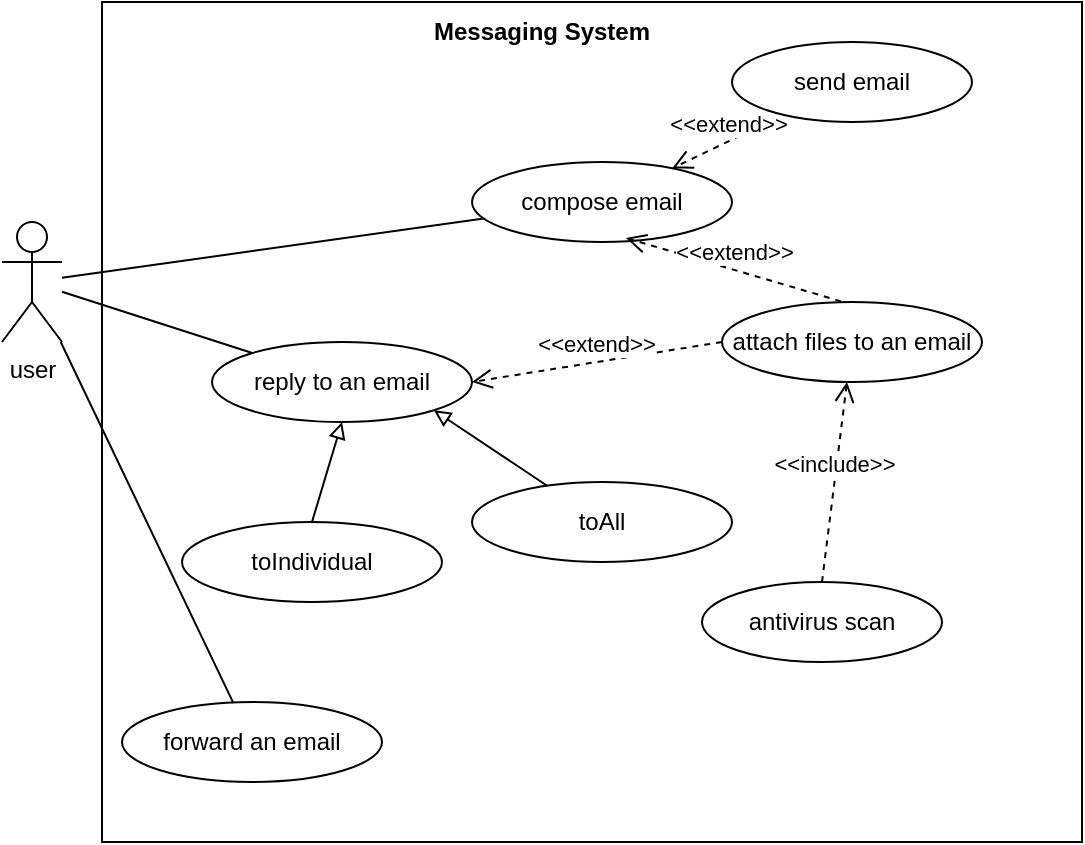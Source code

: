<mxfile version="28.1.2">
  <diagram name="Page-1" id="VUupfpJNlbURULNmI9s1">
    <mxGraphModel dx="588" dy="527" grid="1" gridSize="10" guides="1" tooltips="1" connect="1" arrows="1" fold="1" page="1" pageScale="1" pageWidth="850" pageHeight="1100" math="0" shadow="0">
      <root>
        <mxCell id="0" />
        <mxCell id="1" parent="0" />
        <mxCell id="63oyYGpp-a3GvrfUXpGr-17" value="" style="html=1;whiteSpace=wrap;" parent="1" vertex="1">
          <mxGeometry x="110" y="10" width="490" height="420" as="geometry" />
        </mxCell>
        <mxCell id="63oyYGpp-a3GvrfUXpGr-1" value="user" style="shape=umlActor;verticalLabelPosition=bottom;verticalAlign=top;html=1;outlineConnect=0;" parent="1" vertex="1">
          <mxGeometry x="60" y="120" width="30" height="60" as="geometry" />
        </mxCell>
        <mxCell id="63oyYGpp-a3GvrfUXpGr-2" value="" style="endArrow=none;html=1;rounded=0;" parent="1" source="63oyYGpp-a3GvrfUXpGr-1" target="63oyYGpp-a3GvrfUXpGr-4" edge="1">
          <mxGeometry width="50" height="50" relative="1" as="geometry">
            <mxPoint x="140" y="140" as="sourcePoint" />
            <mxPoint x="163.809" y="115.111" as="targetPoint" />
          </mxGeometry>
        </mxCell>
        <mxCell id="63oyYGpp-a3GvrfUXpGr-4" value="compose email" style="ellipse;whiteSpace=wrap;html=1;" parent="1" vertex="1">
          <mxGeometry x="295" y="90" width="130" height="40" as="geometry" />
        </mxCell>
        <mxCell id="63oyYGpp-a3GvrfUXpGr-5" value="" style="endArrow=none;html=1;rounded=0;" parent="1" source="63oyYGpp-a3GvrfUXpGr-1" target="63oyYGpp-a3GvrfUXpGr-6" edge="1">
          <mxGeometry width="50" height="50" relative="1" as="geometry">
            <mxPoint x="310" y="250" as="sourcePoint" />
            <mxPoint x="170" y="160" as="targetPoint" />
          </mxGeometry>
        </mxCell>
        <mxCell id="63oyYGpp-a3GvrfUXpGr-6" value="reply to an email" style="ellipse;whiteSpace=wrap;html=1;" parent="1" vertex="1">
          <mxGeometry x="165" y="180" width="130" height="40" as="geometry" />
        </mxCell>
        <mxCell id="63oyYGpp-a3GvrfUXpGr-8" value="&amp;lt;&amp;lt;extend&amp;gt;&amp;gt;" style="html=1;verticalAlign=bottom;endArrow=open;dashed=1;endSize=8;curved=0;rounded=0;" parent="1" source="63oyYGpp-a3GvrfUXpGr-10" target="63oyYGpp-a3GvrfUXpGr-4" edge="1">
          <mxGeometry relative="1" as="geometry">
            <mxPoint x="410" y="100" as="sourcePoint" />
            <mxPoint x="290" y="230" as="targetPoint" />
          </mxGeometry>
        </mxCell>
        <mxCell id="63oyYGpp-a3GvrfUXpGr-10" value="send email" style="ellipse;whiteSpace=wrap;html=1;" parent="1" vertex="1">
          <mxGeometry x="425" y="30" width="120" height="40" as="geometry" />
        </mxCell>
        <mxCell id="63oyYGpp-a3GvrfUXpGr-11" value="" style="endArrow=none;html=1;rounded=0;" parent="1" source="63oyYGpp-a3GvrfUXpGr-1" target="63oyYGpp-a3GvrfUXpGr-12" edge="1">
          <mxGeometry width="50" height="50" relative="1" as="geometry">
            <mxPoint x="70" y="149.998" as="sourcePoint" />
            <mxPoint x="265.773" y="202.9" as="targetPoint" />
          </mxGeometry>
        </mxCell>
        <mxCell id="63oyYGpp-a3GvrfUXpGr-12" value="forward an email" style="ellipse;whiteSpace=wrap;html=1;" parent="1" vertex="1">
          <mxGeometry x="120" y="360" width="130" height="40" as="geometry" />
        </mxCell>
        <mxCell id="63oyYGpp-a3GvrfUXpGr-14" value="attach files to an email" style="ellipse;whiteSpace=wrap;html=1;" parent="1" vertex="1">
          <mxGeometry x="420" y="160" width="130" height="40" as="geometry" />
        </mxCell>
        <mxCell id="63oyYGpp-a3GvrfUXpGr-15" value="&amp;lt;&amp;lt;include&amp;gt;&amp;gt;" style="html=1;verticalAlign=bottom;endArrow=open;dashed=1;endSize=8;curved=0;rounded=0;exitX=0.5;exitY=0;exitDx=0;exitDy=0;" parent="1" source="63oyYGpp-a3GvrfUXpGr-16" target="63oyYGpp-a3GvrfUXpGr-14" edge="1">
          <mxGeometry relative="1" as="geometry">
            <mxPoint x="410" y="250" as="sourcePoint" />
            <mxPoint x="270" y="230" as="targetPoint" />
          </mxGeometry>
        </mxCell>
        <mxCell id="63oyYGpp-a3GvrfUXpGr-16" value="antivirus scan" style="ellipse;whiteSpace=wrap;html=1;" parent="1" vertex="1">
          <mxGeometry x="410" y="300" width="120" height="40" as="geometry" />
        </mxCell>
        <mxCell id="63oyYGpp-a3GvrfUXpGr-18" value="Messaging System" style="text;html=1;align=center;verticalAlign=middle;whiteSpace=wrap;rounded=0;fontStyle=1" parent="1" vertex="1">
          <mxGeometry x="210" y="10" width="240" height="30" as="geometry" />
        </mxCell>
        <mxCell id="NOzGRzM6cERQv-P8ZT_T-1" value="&amp;lt;&amp;lt;extend&amp;gt;&amp;gt;" style="html=1;verticalAlign=bottom;endArrow=open;dashed=1;endSize=8;curved=0;rounded=0;entryX=0.592;entryY=0.95;entryDx=0;entryDy=0;entryPerimeter=0;exitX=0.458;exitY=-0.008;exitDx=0;exitDy=0;exitPerimeter=0;" edge="1" parent="1" source="63oyYGpp-a3GvrfUXpGr-14" target="63oyYGpp-a3GvrfUXpGr-4">
          <mxGeometry relative="1" as="geometry">
            <mxPoint x="440" y="170.5" as="sourcePoint" />
            <mxPoint x="312" y="159.5" as="targetPoint" />
          </mxGeometry>
        </mxCell>
        <mxCell id="NOzGRzM6cERQv-P8ZT_T-2" value="&amp;lt;&amp;lt;extend&amp;gt;&amp;gt;" style="html=1;verticalAlign=bottom;endArrow=open;dashed=1;endSize=8;curved=0;rounded=0;entryX=1;entryY=0.5;entryDx=0;entryDy=0;exitX=0;exitY=0.5;exitDx=0;exitDy=0;" edge="1" parent="1" source="63oyYGpp-a3GvrfUXpGr-14" target="63oyYGpp-a3GvrfUXpGr-6">
          <mxGeometry relative="1" as="geometry">
            <mxPoint x="398" y="312" as="sourcePoint" />
            <mxPoint x="290" y="200" as="targetPoint" />
          </mxGeometry>
        </mxCell>
        <mxCell id="NOzGRzM6cERQv-P8ZT_T-3" value="toAll" style="ellipse;whiteSpace=wrap;html=1;" vertex="1" parent="1">
          <mxGeometry x="295" y="250" width="130" height="40" as="geometry" />
        </mxCell>
        <mxCell id="NOzGRzM6cERQv-P8ZT_T-4" value="toIndividual" style="ellipse;whiteSpace=wrap;html=1;" vertex="1" parent="1">
          <mxGeometry x="150" y="270" width="130" height="40" as="geometry" />
        </mxCell>
        <mxCell id="NOzGRzM6cERQv-P8ZT_T-5" value="" style="endArrow=block;html=1;rounded=0;exitX=0.5;exitY=0;exitDx=0;exitDy=0;entryX=0.5;entryY=1;entryDx=0;entryDy=0;endFill=0;" edge="1" parent="1" source="NOzGRzM6cERQv-P8ZT_T-4" target="63oyYGpp-a3GvrfUXpGr-6">
          <mxGeometry width="50" height="50" relative="1" as="geometry">
            <mxPoint x="320" y="230" as="sourcePoint" />
            <mxPoint x="370" y="180" as="targetPoint" />
          </mxGeometry>
        </mxCell>
        <mxCell id="NOzGRzM6cERQv-P8ZT_T-6" value="" style="endArrow=block;html=1;rounded=0;entryX=1;entryY=1;entryDx=0;entryDy=0;endFill=0;" edge="1" parent="1" source="NOzGRzM6cERQv-P8ZT_T-3" target="63oyYGpp-a3GvrfUXpGr-6">
          <mxGeometry width="50" height="50" relative="1" as="geometry">
            <mxPoint x="240" y="260" as="sourcePoint" />
            <mxPoint x="255" y="210" as="targetPoint" />
          </mxGeometry>
        </mxCell>
      </root>
    </mxGraphModel>
  </diagram>
</mxfile>
